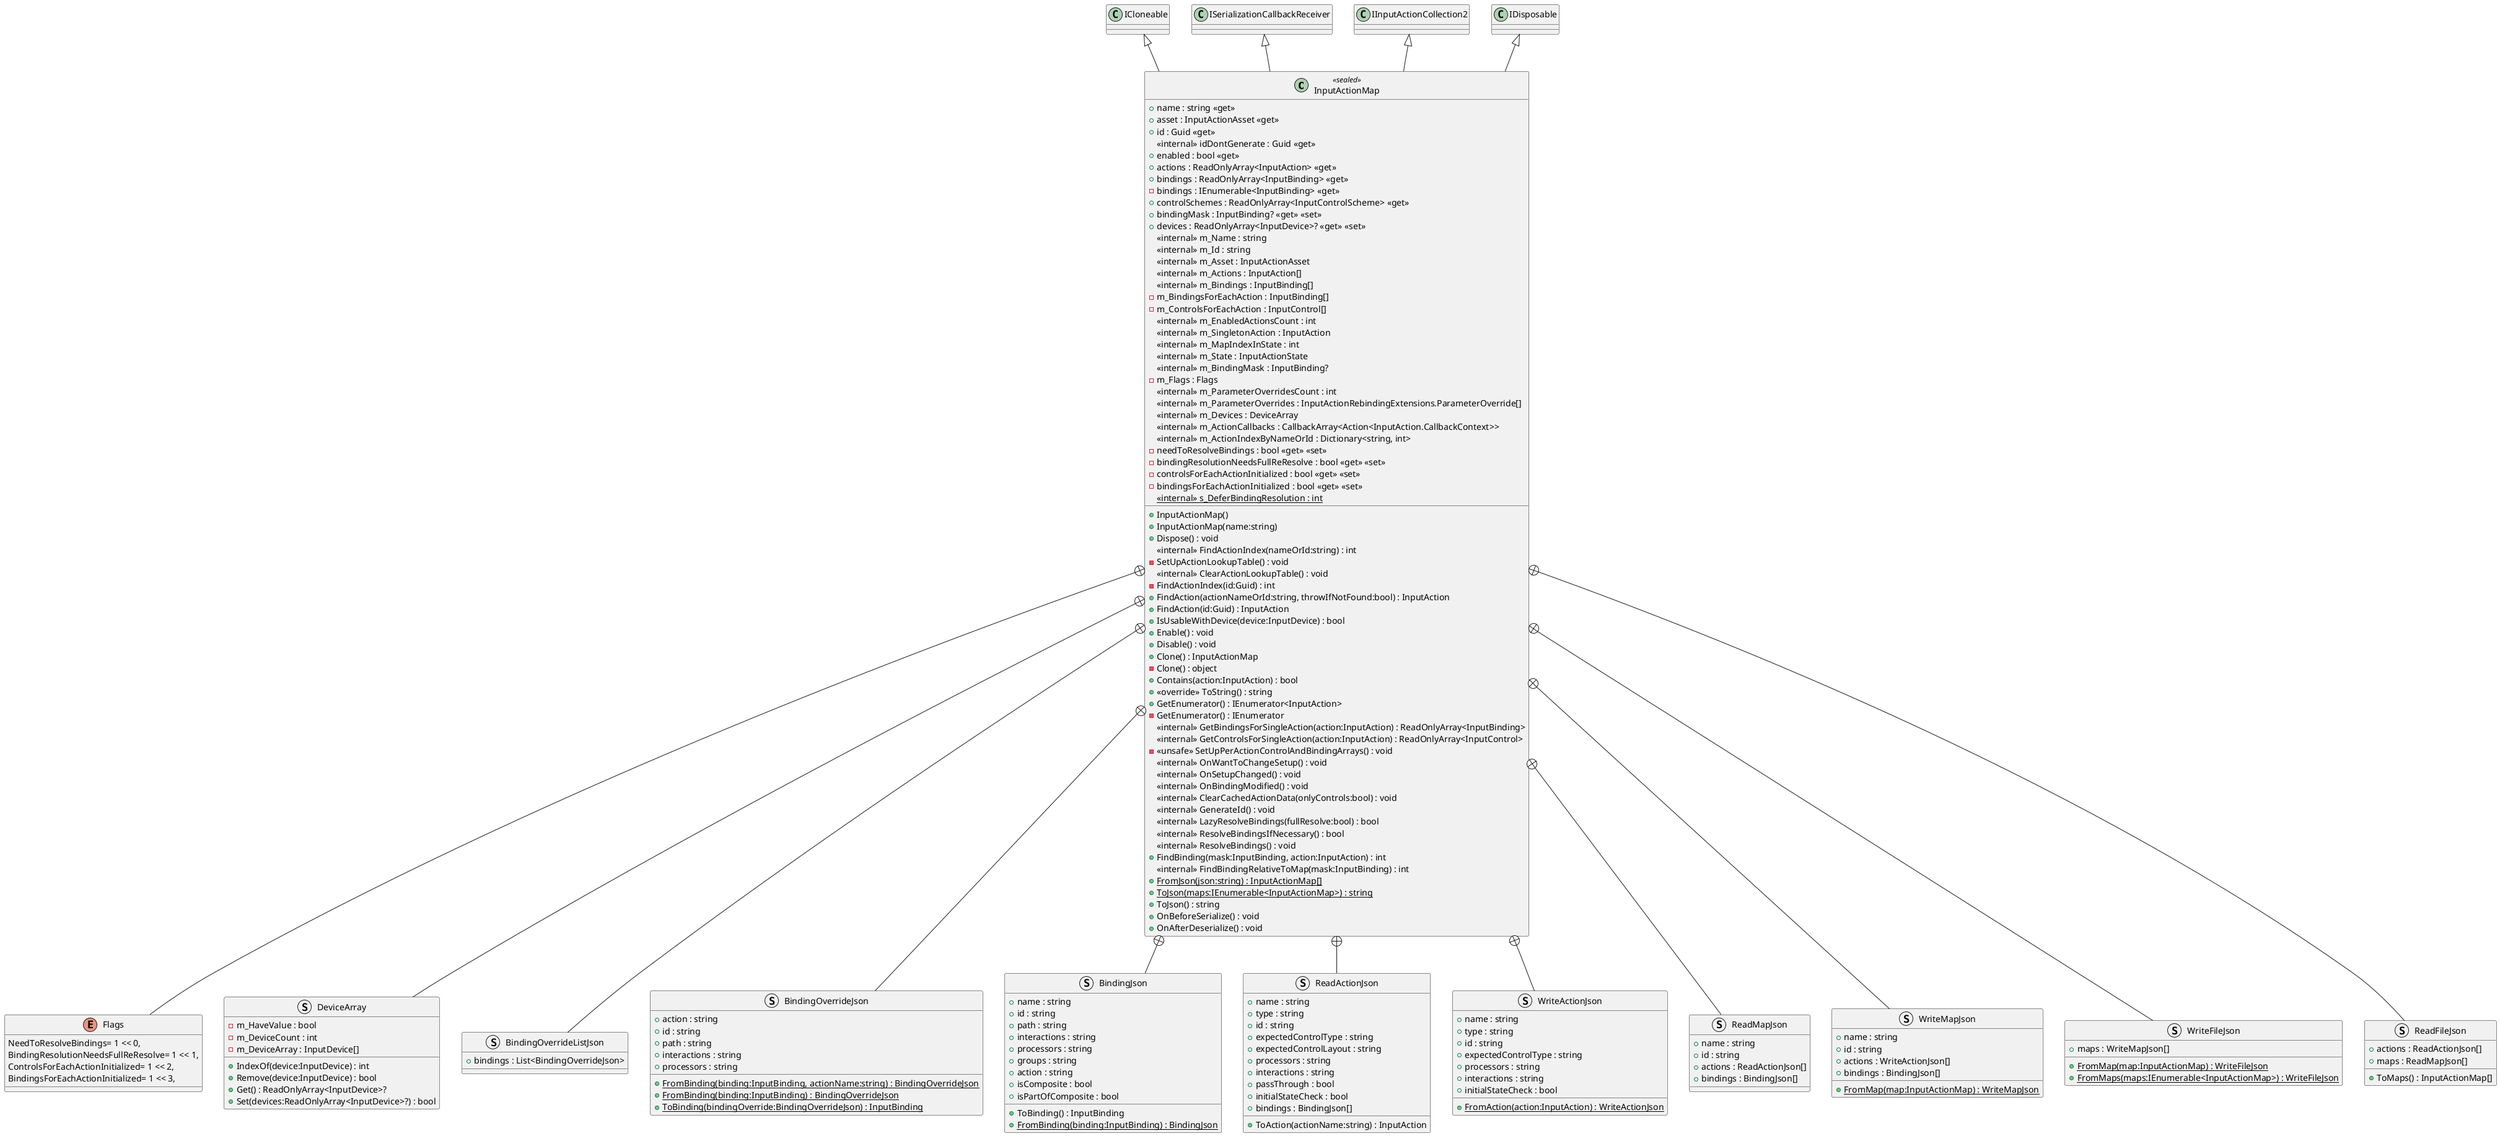 @startuml
class InputActionMap <<sealed>> {
    + name : string <<get>>
    + asset : InputActionAsset <<get>>
    + id : Guid <<get>>
    <<internal>> idDontGenerate : Guid <<get>>
    + enabled : bool <<get>>
    + actions : ReadOnlyArray<InputAction> <<get>>
    + bindings : ReadOnlyArray<InputBinding> <<get>>
    - bindings : IEnumerable<InputBinding> <<get>>
    + controlSchemes : ReadOnlyArray<InputControlScheme> <<get>>
    + bindingMask : InputBinding? <<get>> <<set>>
    + devices : ReadOnlyArray<InputDevice>? <<get>> <<set>>
    + InputActionMap()
    + InputActionMap(name:string)
    + Dispose() : void
    <<internal>> FindActionIndex(nameOrId:string) : int
    - SetUpActionLookupTable() : void
    <<internal>> ClearActionLookupTable() : void
    - FindActionIndex(id:Guid) : int
    + FindAction(actionNameOrId:string, throwIfNotFound:bool) : InputAction
    + FindAction(id:Guid) : InputAction
    + IsUsableWithDevice(device:InputDevice) : bool
    + Enable() : void
    + Disable() : void
    + Clone() : InputActionMap
    - Clone() : object
    + Contains(action:InputAction) : bool
    + <<override>> ToString() : string
    + GetEnumerator() : IEnumerator<InputAction>
    - GetEnumerator() : IEnumerator
    <<internal>> m_Name : string
    <<internal>> m_Id : string
    <<internal>> m_Asset : InputActionAsset
    <<internal>> m_Actions : InputAction[]
    <<internal>> m_Bindings : InputBinding[]
    - m_BindingsForEachAction : InputBinding[]
    - m_ControlsForEachAction : InputControl[]
    <<internal>> m_EnabledActionsCount : int
    <<internal>> m_SingletonAction : InputAction
    <<internal>> m_MapIndexInState : int
    <<internal>> m_State : InputActionState
    <<internal>> m_BindingMask : InputBinding?
    - m_Flags : Flags
    <<internal>> m_ParameterOverridesCount : int
    <<internal>> m_ParameterOverrides : InputActionRebindingExtensions.ParameterOverride[]
    <<internal>> m_Devices : DeviceArray
    <<internal>> m_ActionCallbacks : CallbackArray<Action<InputAction.CallbackContext>>
    <<internal>> m_ActionIndexByNameOrId : Dictionary<string, int>
    - needToResolveBindings : bool <<get>> <<set>>
    - bindingResolutionNeedsFullReResolve : bool <<get>> <<set>>
    - controlsForEachActionInitialized : bool <<get>> <<set>>
    - bindingsForEachActionInitialized : bool <<get>> <<set>>
    <<internal>> {static} s_DeferBindingResolution : int
    <<internal>> GetBindingsForSingleAction(action:InputAction) : ReadOnlyArray<InputBinding>
    <<internal>> GetControlsForSingleAction(action:InputAction) : ReadOnlyArray<InputControl>
    - <<unsafe>> SetUpPerActionControlAndBindingArrays() : void
    <<internal>> OnWantToChangeSetup() : void
    <<internal>> OnSetupChanged() : void
    <<internal>> OnBindingModified() : void
    <<internal>> ClearCachedActionData(onlyControls:bool) : void
    <<internal>> GenerateId() : void
    <<internal>> LazyResolveBindings(fullResolve:bool) : bool
    <<internal>> ResolveBindingsIfNecessary() : bool
    <<internal>> ResolveBindings() : void
    + FindBinding(mask:InputBinding, action:InputAction) : int
    <<internal>> FindBindingRelativeToMap(mask:InputBinding) : int
    + {static} FromJson(json:string) : InputActionMap[]
    + {static} ToJson(maps:IEnumerable<InputActionMap>) : string
    + ToJson() : string
    + OnBeforeSerialize() : void
    + OnAfterDeserialize() : void
}
enum Flags {
    NeedToResolveBindings= 1 << 0,
    BindingResolutionNeedsFullReResolve= 1 << 1,
    ControlsForEachActionInitialized= 1 << 2,
    BindingsForEachActionInitialized= 1 << 3,
}
struct DeviceArray {
    - m_HaveValue : bool
    - m_DeviceCount : int
    - m_DeviceArray : InputDevice[]
    + IndexOf(device:InputDevice) : int
    + Remove(device:InputDevice) : bool
    + Get() : ReadOnlyArray<InputDevice>?
    + Set(devices:ReadOnlyArray<InputDevice>?) : bool
}
struct BindingOverrideListJson {
    + bindings : List<BindingOverrideJson>
}
struct BindingOverrideJson {
    + action : string
    + id : string
    + path : string
    + interactions : string
    + processors : string
    + {static} FromBinding(binding:InputBinding, actionName:string) : BindingOverrideJson
    + {static} FromBinding(binding:InputBinding) : BindingOverrideJson
    + {static} ToBinding(bindingOverride:BindingOverrideJson) : InputBinding
}
struct BindingJson {
    + name : string
    + id : string
    + path : string
    + interactions : string
    + processors : string
    + groups : string
    + action : string
    + isComposite : bool
    + isPartOfComposite : bool
    + ToBinding() : InputBinding
    + {static} FromBinding(binding:InputBinding) : BindingJson
}
struct ReadActionJson {
    + name : string
    + type : string
    + id : string
    + expectedControlType : string
    + expectedControlLayout : string
    + processors : string
    + interactions : string
    + passThrough : bool
    + initialStateCheck : bool
    + bindings : BindingJson[]
    + ToAction(actionName:string) : InputAction
}
struct WriteActionJson {
    + name : string
    + type : string
    + id : string
    + expectedControlType : string
    + processors : string
    + interactions : string
    + initialStateCheck : bool
    + {static} FromAction(action:InputAction) : WriteActionJson
}
struct ReadMapJson {
    + name : string
    + id : string
    + actions : ReadActionJson[]
    + bindings : BindingJson[]
}
struct WriteMapJson {
    + name : string
    + id : string
    + actions : WriteActionJson[]
    + bindings : BindingJson[]
    + {static} FromMap(map:InputActionMap) : WriteMapJson
}
struct WriteFileJson {
    + maps : WriteMapJson[]
    + {static} FromMap(map:InputActionMap) : WriteFileJson
    + {static} FromMaps(maps:IEnumerable<InputActionMap>) : WriteFileJson
}
struct ReadFileJson {
    + actions : ReadActionJson[]
    + maps : ReadMapJson[]
    + ToMaps() : InputActionMap[]
}
ICloneable <|-- InputActionMap
ISerializationCallbackReceiver <|-- InputActionMap
IInputActionCollection2 <|-- InputActionMap
IDisposable <|-- InputActionMap
InputActionMap +-- Flags
InputActionMap +-- DeviceArray
InputActionMap +-- BindingOverrideListJson
InputActionMap +-- BindingOverrideJson
InputActionMap +-- BindingJson
InputActionMap +-- ReadActionJson
InputActionMap +-- WriteActionJson
InputActionMap +-- ReadMapJson
InputActionMap +-- WriteMapJson
InputActionMap +-- WriteFileJson
InputActionMap +-- ReadFileJson
@enduml
